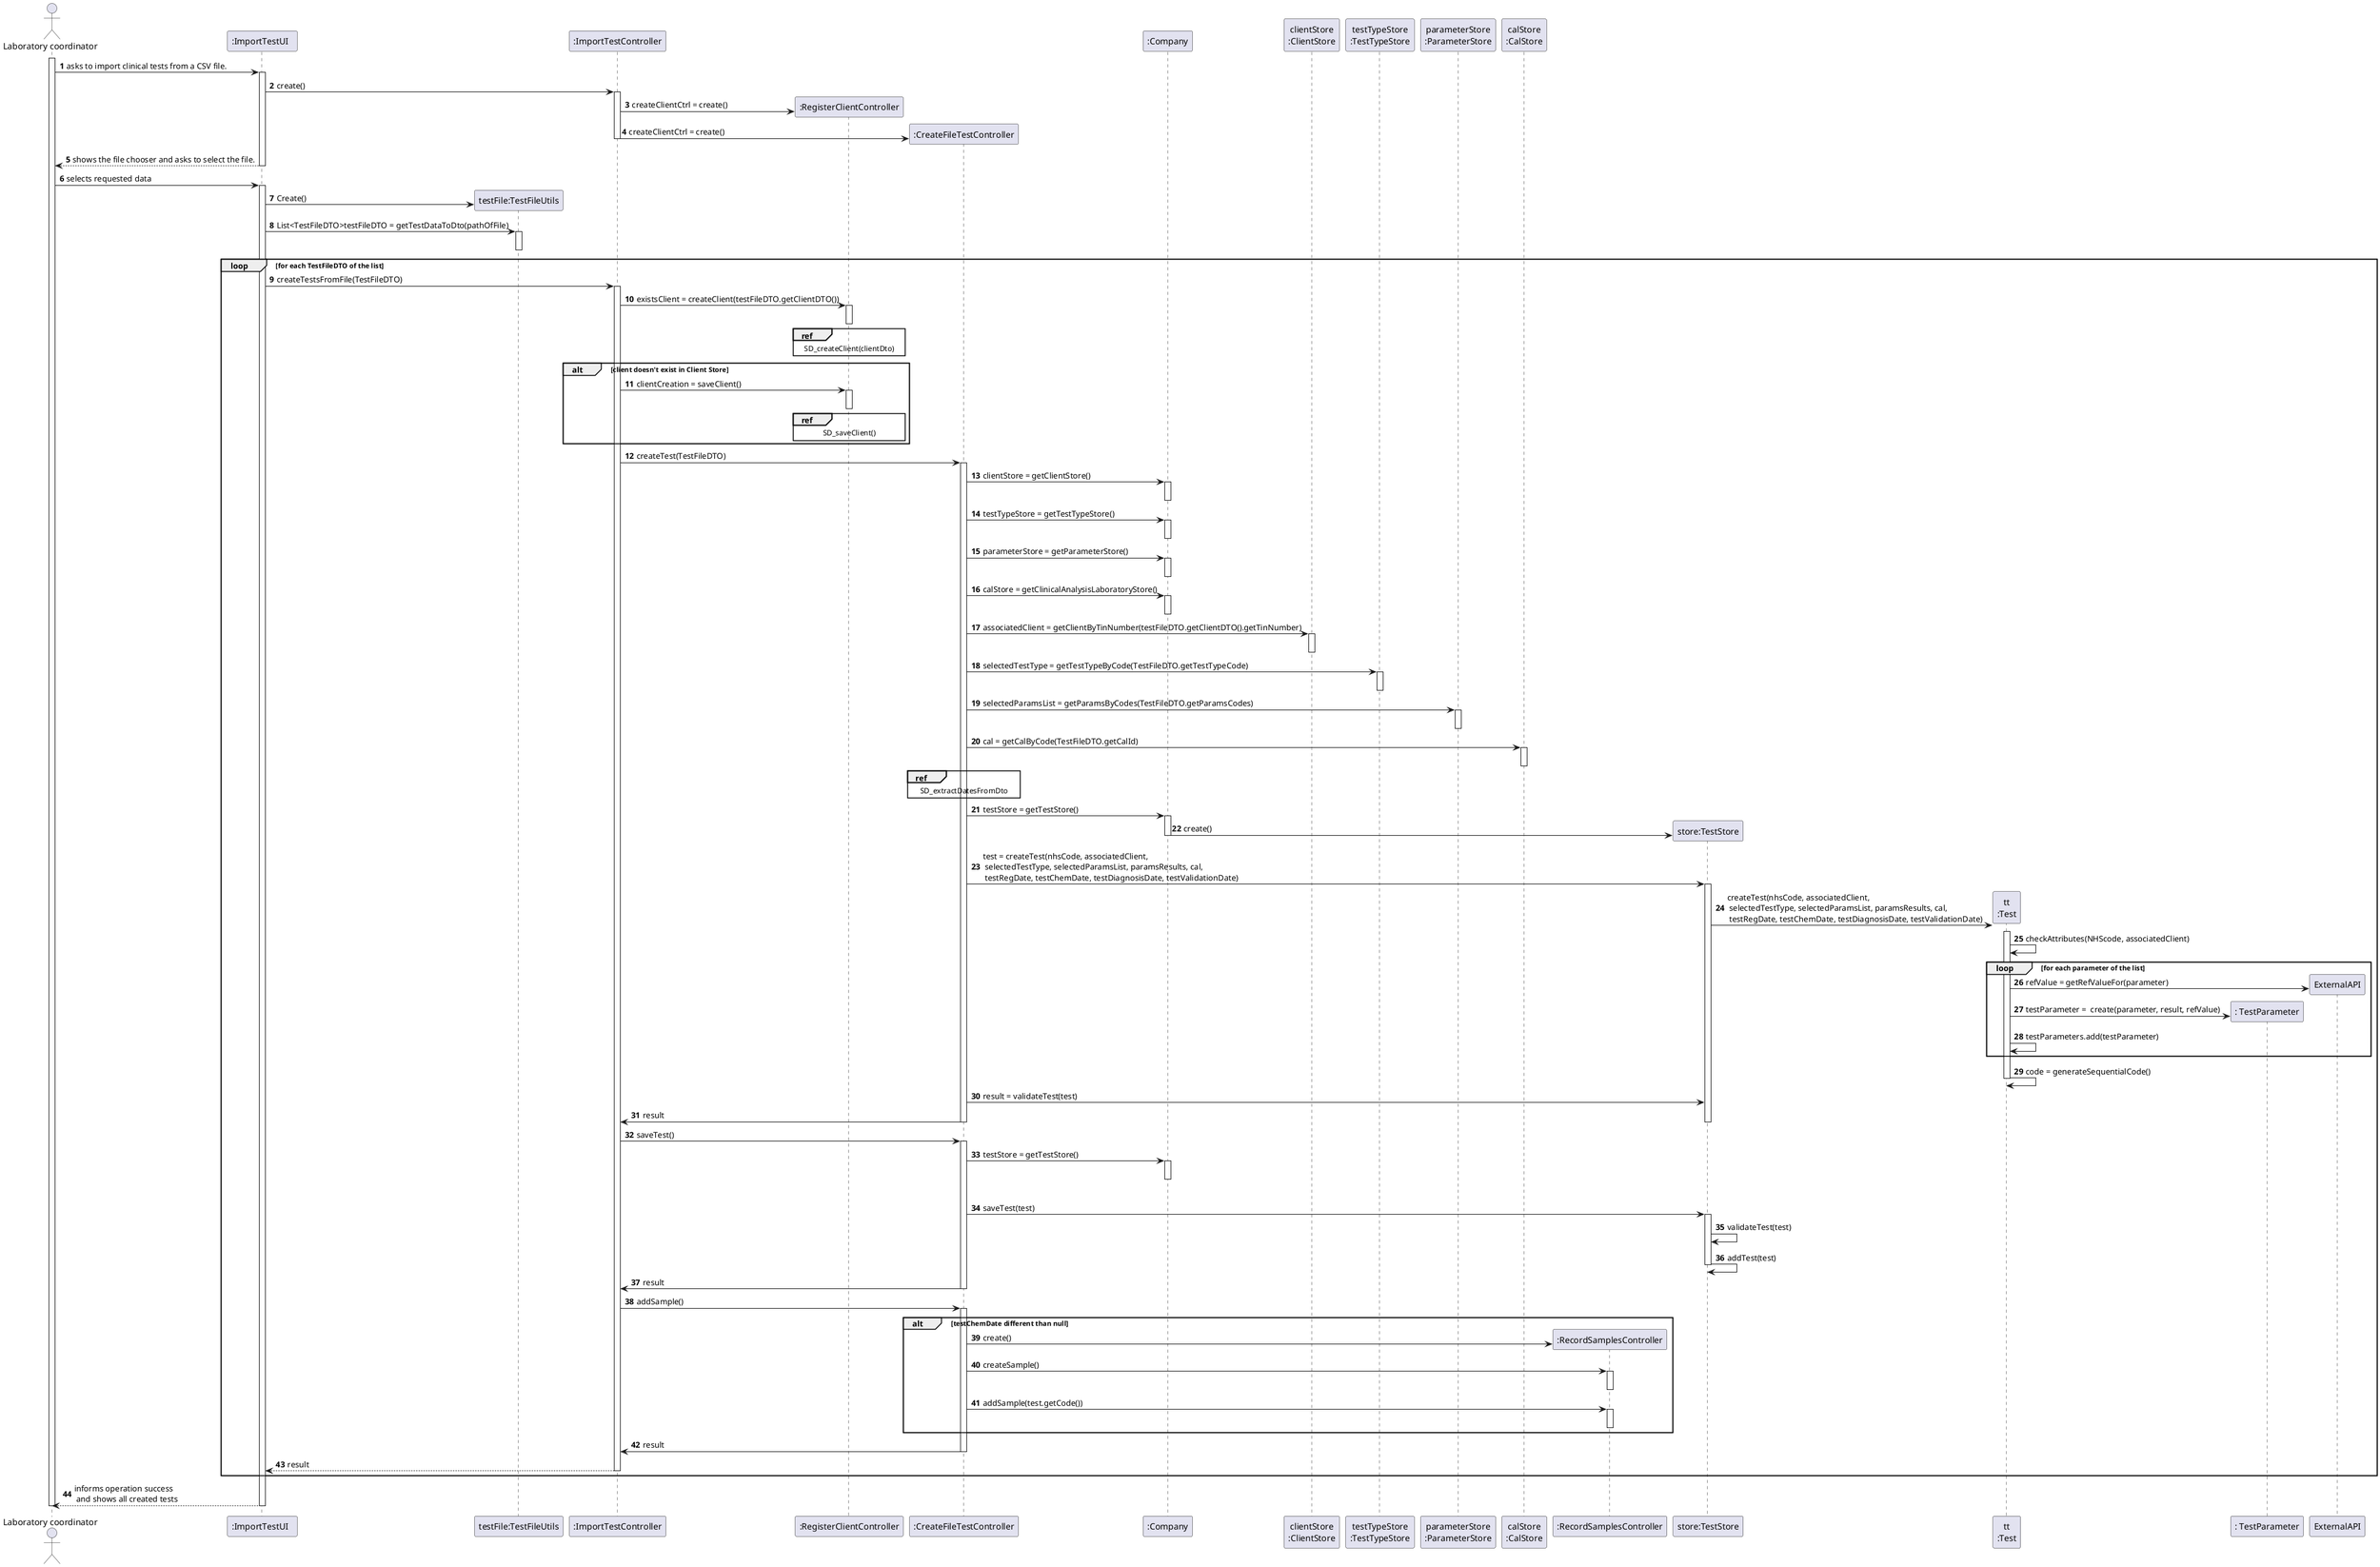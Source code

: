 @startuml
autonumber
'hide footbox
actor "Laboratory coordinator" as ADM
participant ":ImportTestUI  " as UI
participant "testFile:TestFileUtils" as TST
participant ":ImportTestController" as CTRL
participant ":RegisterClientController" as CLIENT_CTRL
participant ":CreateFileTestController" as TEST_CTRL
participant ":Company" as PLAT
participant "clientStore\n:ClientStore" as CLIENT_STORE
participant "testTypeStore\n:TestTypeStore" as TEST_TYPE_STORE
participant "parameterStore\n:ParameterStore" as PARAM_STORE
participant "calStore\n:CalStore" as CAL_STORE
participant ":RecordSamplesController" as SAM_CTRL
participant "store:TestStore" as ORG
participant "tt\n:Test" as TAREFA
participant ": TestParameter" as tp

activate ADM
ADM -> UI : asks to import clinical tests from a CSV file.
activate UI

UI -> CTRL : create()
activate CTRL
CTRL -> CLIENT_CTRL** : createClientCtrl = create()
CTRL -> TEST_CTRL** : createClientCtrl = create()
deactivate CTRL




UI --> ADM : shows the file chooser and asks to select the file.
deactivate UI

ADM -> UI : selects requested data
activate UI

UI -> TST** : Create()
UI -> TST : List<TestFileDTO>testFileDTO = getTestDataToDto(pathOfFile)
activate TST
deactivate TST
loop for each TestFileDTO of the list

UI -> CTRL : createTestsFromFile(TestFileDTO)
activate CTRL

/'
CTRL -> TEST_LIST** : create()
'/


CTRL -> CLIENT_CTRL : existsClient = createClient(testFileDTO.getClientDTO())
activate CLIENT_CTRL

ref over CLIENT_CTRL
SD_createClient(clientDto)
end
deactivate CLIENT_CTRL

alt client doesn't exist in Client Store
CTRL -> CLIENT_CTRL : clientCreation = saveClient()
activate CLIENT_CTRL
ref over CLIENT_CTRL
SD_saveClient()
end

deactivate CLIENT_CTRL
end
CTRL -> TEST_CTRL : createTest(TestFileDTO)
activate TEST_CTRL

TEST_CTRL -> PLAT : clientStore = getClientStore()
activate PLAT
deactivate PLAT


TEST_CTRL -> PLAT : testTypeStore = getTestTypeStore()
activate PLAT
deactivate PLAT

TEST_CTRL -> PLAT : parameterStore = getParameterStore()
activate PLAT
deactivate PLAT

TEST_CTRL -> PLAT : calStore = getClinicalAnalysisLaboratoryStore()
activate PLAT
deactivate PLAT

TEST_CTRL -> CLIENT_STORE : associatedClient = getClientByTinNumber(testFileDTO.getClientDTO().getTinNumber)
activate CLIENT_STORE
deactivate CLIENT_STORE

TEST_CTRL -> TEST_TYPE_STORE : selectedTestType = getTestTypeByCode(TestFileDTO.getTestTypeCode)
activate TEST_TYPE_STORE
deactivate TEST_TYPE_STORE



TEST_CTRL -> PARAM_STORE : selectedParamsList = getParamsByCodes(TestFileDTO.getParamsCodes)
activate PARAM_STORE
deactivate PARAM_STORE

TEST_CTRL -> CAL_STORE : cal = getCalByCode(TestFileDTO.getCalId)
activate CAL_STORE
deactivate CAL_STORE

ref over TEST_CTRL
SD_extractDatesFromDto
end
TEST_CTRL -> PLAT : testStore = getTestStore()
activate PLAT
PLAT -> ORG** : create()
deactivate PLAT

TEST_CTRL -> ORG : test = createTest(nhsCode, associatedClient,\n selectedTestType, selectedParamsList, paramsResults, cal,\n testRegDate, testChemDate, testDiagnosisDate, testValidationDate)
activate ORG
ORG -> TAREFA** : createTest(nhsCode, associatedClient,\n selectedTestType, selectedParamsList, paramsResults, cal,\n testRegDate, testChemDate, testDiagnosisDate, testValidationDate)


activate TAREFA
TAREFA -> TAREFA : checkAttributes(NHScode, associatedClient)



loop for each parameter of the list
TAREFA -> ExternalAPI** : refValue = getRefValueFor(parameter)
TAREFA -> tp**: testParameter =  create(parameter, result, refValue)
TAREFA -> TAREFA: testParameters.add(testParameter)
end

TAREFA -> TAREFA : code = generateSequentialCode()
deactivate TAREFA



TEST_CTRL -> ORG : result = validateTest(test)
TEST_CTRL -> CTRL : result
deactivate TEST_CTRL

deactivate TEST_CTRL
deactivate ORG

CTRL -> TEST_CTRL : saveTest()
activate TEST_CTRL

TEST_CTRL -> PLAT : testStore = getTestStore()
activate PLAT
|||
deactivate PLAT

TEST_CTRL -> ORG : saveTest(test)
activate ORG

ORG -> ORG: validateTest(test)
ORG -> ORG: addTest(test)
deactivate ORG

TEST_CTRL -> CTRL : result
deactivate TEST_CTRL


CTRL -> TEST_CTRL : addSample()
activate TEST_CTRL
alt testChemDate different than null
TEST_CTRL -> SAM_CTRL** : create()
TEST_CTRL -> SAM_CTRL : createSample()
activate SAM_CTRL
deactivate SAM_CTRL

TEST_CTRL -> SAM_CTRL : addSample(test.getCode())
activate SAM_CTRL
deactivate SAM_CTRL
end
TEST_CTRL -> CTRL : result
deactivate TEST_CTRL


CTRL --> UI: result
deactivate CTRL
end


UI --> ADM : informs operation success\n and shows all created tests
deactivate ORG
deactivate CTRL
deactivate UI

deactivate ADM

@enduml
